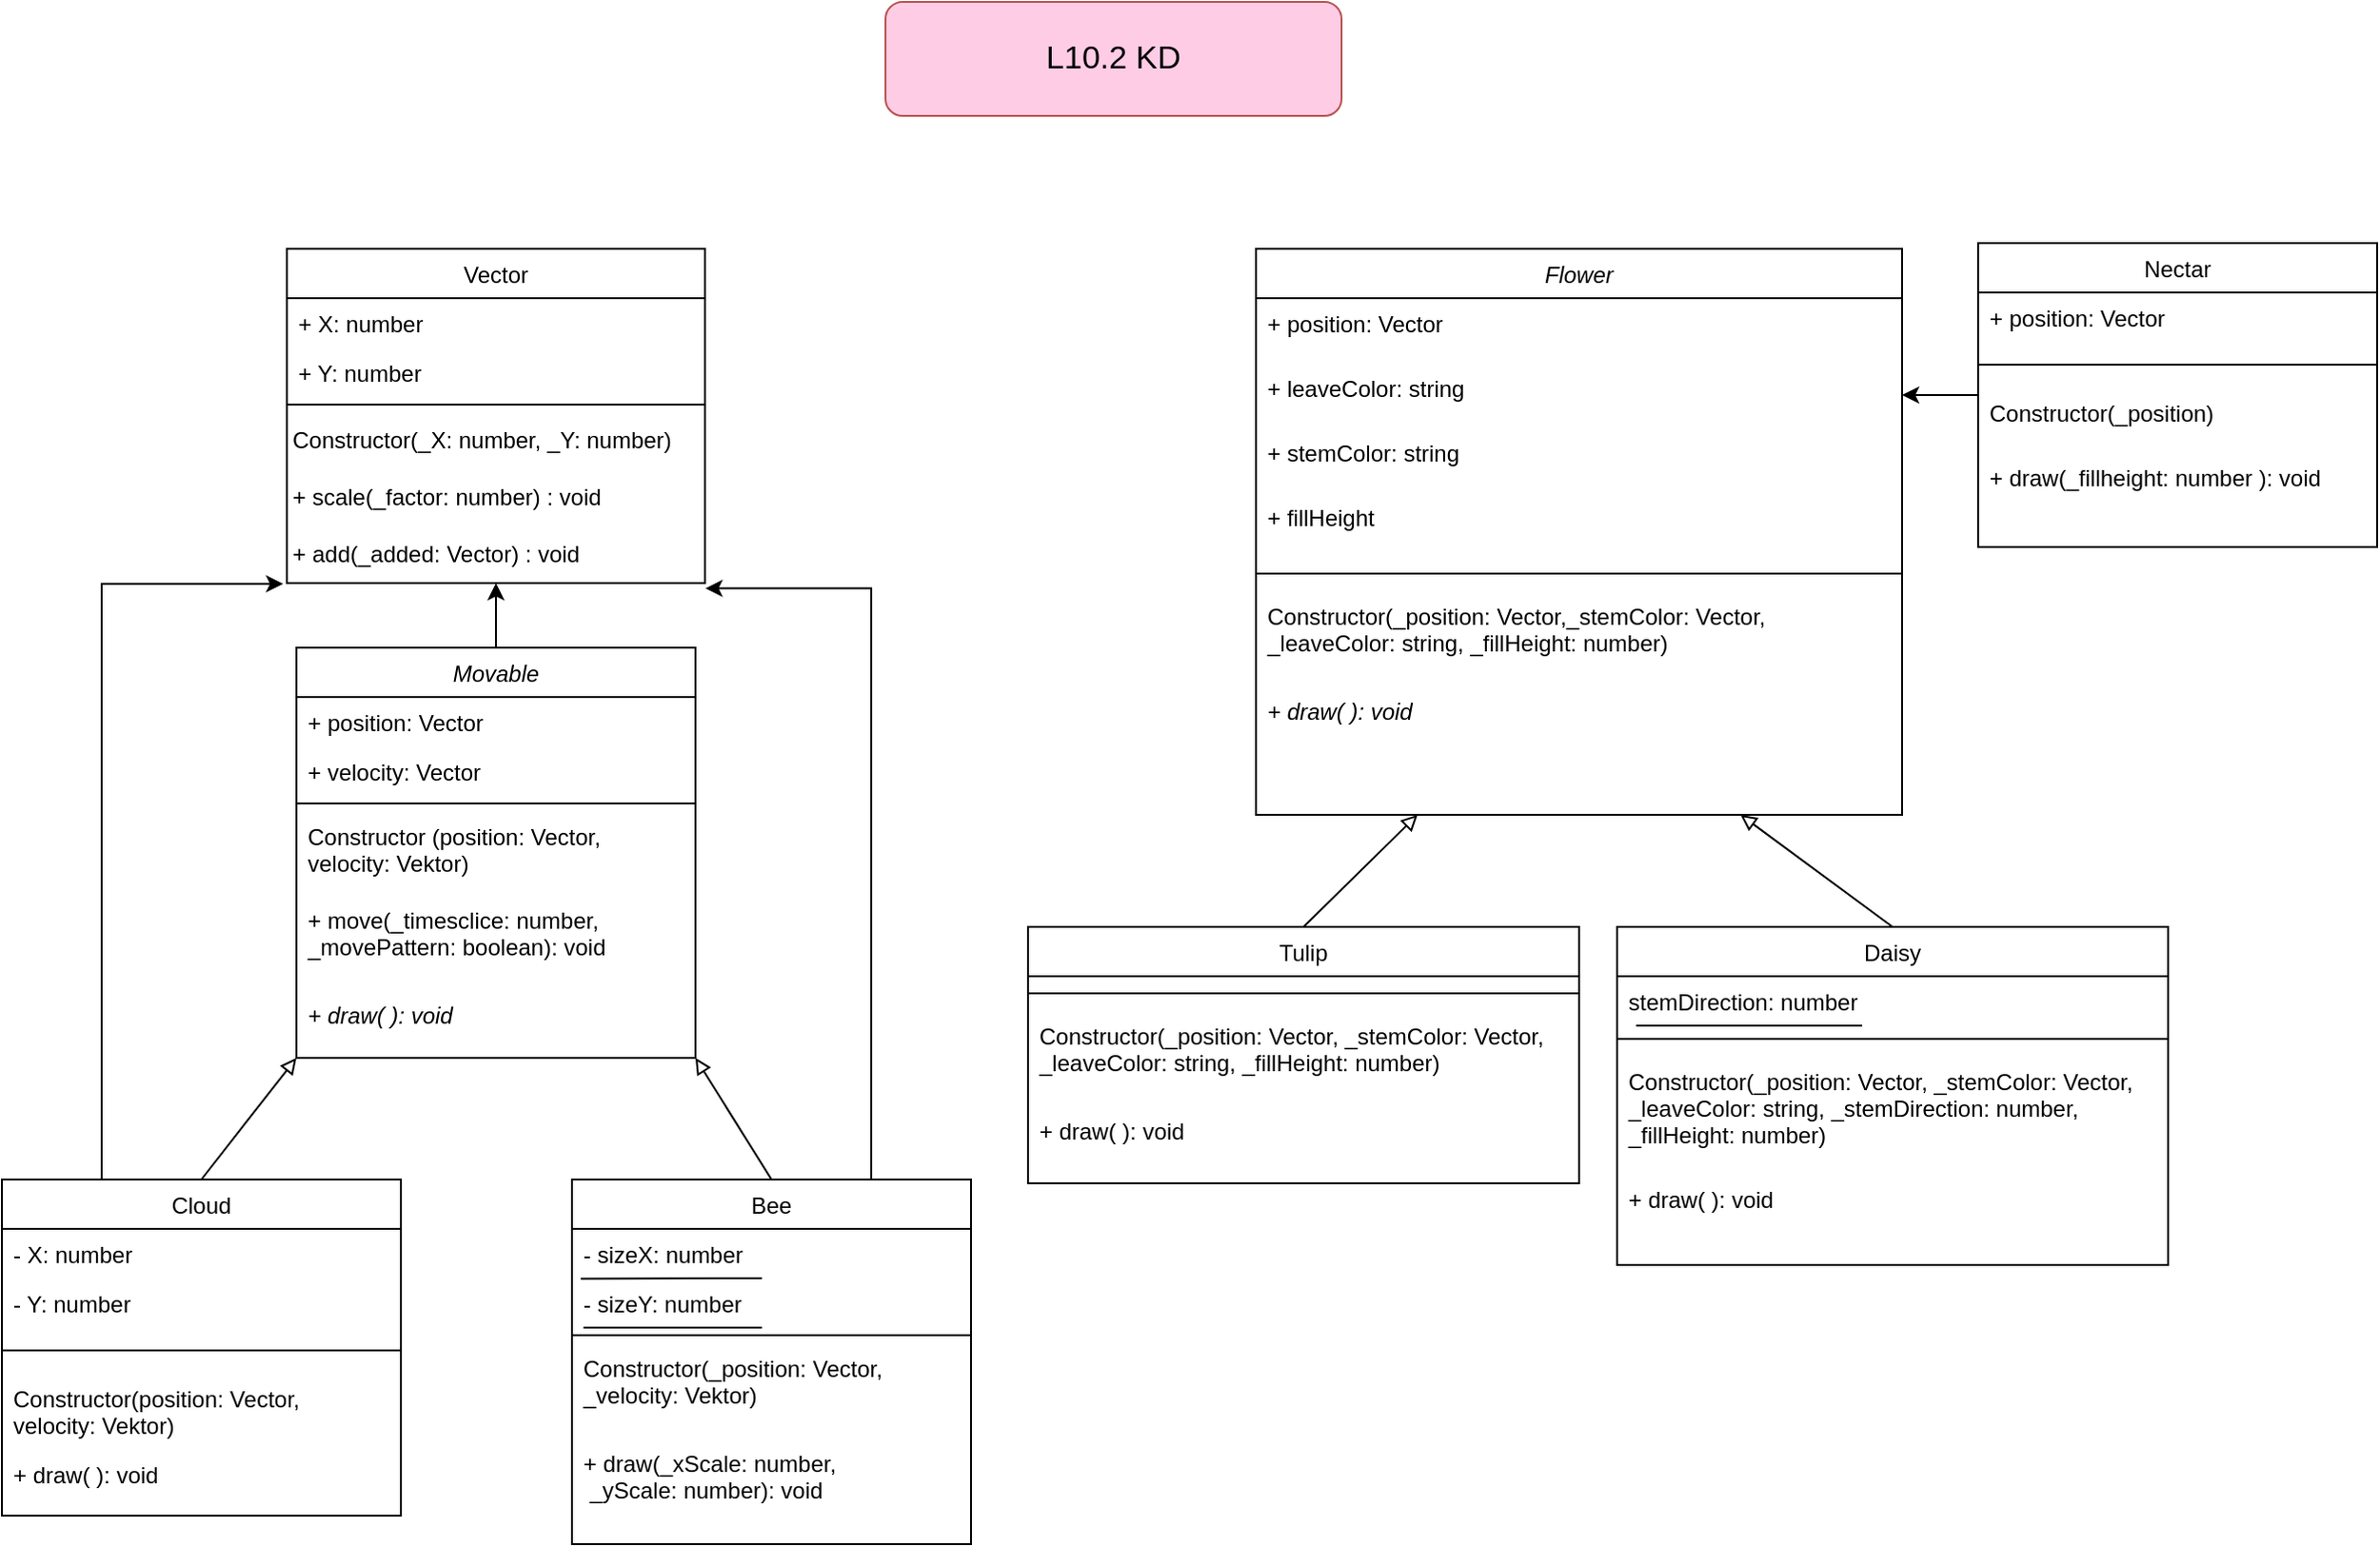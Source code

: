 <mxfile version="14.6.1" type="device"><diagram id="C5RBs43oDa-KdzZeNtuy" name="Page-1"><mxGraphModel dx="2375" dy="1133" grid="1" gridSize="10" guides="1" tooltips="1" connect="1" arrows="1" fold="1" page="1" pageScale="1" pageWidth="827" pageHeight="1169" math="0" shadow="0"><root><mxCell id="WIyWlLk6GJQsqaUBKTNV-0"/><mxCell id="WIyWlLk6GJQsqaUBKTNV-1" parent="WIyWlLk6GJQsqaUBKTNV-0"/><mxCell id="82ZWf88zscs30bhEAupt-25" style="edgeStyle=orthogonalEdgeStyle;rounded=0;orthogonalLoop=1;jettySize=auto;html=1;entryX=-0.009;entryY=1.014;entryDx=0;entryDy=0;entryPerimeter=0;exitX=0.25;exitY=0;exitDx=0;exitDy=0;" edge="1" parent="WIyWlLk6GJQsqaUBKTNV-1" source="zkfFHV4jXpPFQw0GAbJ--0" target="82ZWf88zscs30bhEAupt-9"><mxGeometry relative="1" as="geometry"><Array as="points"><mxPoint x="-407" y="336"/></Array></mxGeometry></mxCell><mxCell id="zkfFHV4jXpPFQw0GAbJ--0" value="Cloud" style="swimlane;fontStyle=0;align=center;verticalAlign=top;childLayout=stackLayout;horizontal=1;startSize=26;horizontalStack=0;resizeParent=1;resizeLast=0;collapsible=1;marginBottom=0;rounded=0;shadow=0;strokeWidth=1;" parent="WIyWlLk6GJQsqaUBKTNV-1" vertex="1"><mxGeometry x="-460" y="650" width="210" height="177" as="geometry"><mxRectangle x="230" y="140" width="160" height="26" as="alternateBounds"/></mxGeometry></mxCell><mxCell id="82ZWf88zscs30bhEAupt-5" value="- X: number" style="text;align=left;verticalAlign=top;spacingLeft=4;spacingRight=4;overflow=hidden;rotatable=0;points=[[0,0.5],[1,0.5]];portConstraint=eastwest;rounded=0;shadow=0;html=0;" vertex="1" parent="zkfFHV4jXpPFQw0GAbJ--0"><mxGeometry y="26" width="210" height="26" as="geometry"/></mxCell><mxCell id="82ZWf88zscs30bhEAupt-7" value="- Y: number" style="text;align=left;verticalAlign=top;spacingLeft=4;spacingRight=4;overflow=hidden;rotatable=0;points=[[0,0.5],[1,0.5]];portConstraint=eastwest;rounded=0;shadow=0;html=0;" vertex="1" parent="zkfFHV4jXpPFQw0GAbJ--0"><mxGeometry y="52" width="210" height="26" as="geometry"/></mxCell><mxCell id="zkfFHV4jXpPFQw0GAbJ--4" value="" style="line;html=1;strokeWidth=1;align=left;verticalAlign=middle;spacingTop=-1;spacingLeft=3;spacingRight=3;rotatable=0;labelPosition=right;points=[];portConstraint=eastwest;" parent="zkfFHV4jXpPFQw0GAbJ--0" vertex="1"><mxGeometry y="78" width="210" height="24" as="geometry"/></mxCell><mxCell id="zkfFHV4jXpPFQw0GAbJ--5" value="Constructor(position: Vector, &#xa;velocity: Vektor)" style="text;align=left;verticalAlign=top;spacingLeft=4;spacingRight=4;overflow=hidden;rotatable=0;points=[[0,0.5],[1,0.5]];portConstraint=eastwest;" parent="zkfFHV4jXpPFQw0GAbJ--0" vertex="1"><mxGeometry y="102" width="210" height="40" as="geometry"/></mxCell><mxCell id="sJE4SVL2ZLRwR9fsUWMU-2" value="+ draw( ): void" style="text;align=left;verticalAlign=top;spacingLeft=4;spacingRight=4;overflow=hidden;rotatable=0;points=[[0,0.5],[1,0.5]];portConstraint=eastwest;" parent="zkfFHV4jXpPFQw0GAbJ--0" vertex="1"><mxGeometry y="142" width="210" height="30" as="geometry"/></mxCell><mxCell id="82ZWf88zscs30bhEAupt-26" style="edgeStyle=orthogonalEdgeStyle;rounded=0;orthogonalLoop=1;jettySize=auto;html=1;entryX=1.001;entryY=1.092;entryDx=0;entryDy=0;entryPerimeter=0;exitX=0.75;exitY=0;exitDx=0;exitDy=0;" edge="1" parent="WIyWlLk6GJQsqaUBKTNV-1" source="sJE4SVL2ZLRwR9fsUWMU-4" target="82ZWf88zscs30bhEAupt-9"><mxGeometry relative="1" as="geometry"><Array as="points"><mxPoint x="-3" y="339"/></Array></mxGeometry></mxCell><mxCell id="sJE4SVL2ZLRwR9fsUWMU-4" value="Bee&#xa;" style="swimlane;fontStyle=0;align=center;verticalAlign=top;childLayout=stackLayout;horizontal=1;startSize=26;horizontalStack=0;resizeParent=1;resizeLast=0;collapsible=1;marginBottom=0;rounded=0;shadow=0;strokeWidth=1;" parent="WIyWlLk6GJQsqaUBKTNV-1" vertex="1"><mxGeometry x="-160" y="650" width="210" height="192" as="geometry"><mxRectangle x="230" y="140" width="160" height="26" as="alternateBounds"/></mxGeometry></mxCell><mxCell id="82ZWf88zscs30bhEAupt-1" value="- sizeX: number" style="text;align=left;verticalAlign=top;spacingLeft=4;spacingRight=4;overflow=hidden;rotatable=0;points=[[0,0.5],[1,0.5]];portConstraint=eastwest;rounded=0;shadow=0;html=0;" vertex="1" parent="sJE4SVL2ZLRwR9fsUWMU-4"><mxGeometry y="26" width="210" height="26" as="geometry"/></mxCell><mxCell id="82ZWf88zscs30bhEAupt-2" value="- sizeY: number" style="text;align=left;verticalAlign=top;spacingLeft=4;spacingRight=4;overflow=hidden;rotatable=0;points=[[0,0.5],[1,0.5]];portConstraint=eastwest;rounded=0;shadow=0;html=0;" vertex="1" parent="sJE4SVL2ZLRwR9fsUWMU-4"><mxGeometry y="52" width="210" height="26" as="geometry"/></mxCell><mxCell id="82ZWf88zscs30bhEAupt-12" value="" style="endArrow=none;html=1;" edge="1" parent="sJE4SVL2ZLRwR9fsUWMU-4"><mxGeometry width="50" height="50" relative="1" as="geometry"><mxPoint x="6" y="78" as="sourcePoint"/><mxPoint x="100" y="78" as="targetPoint"/></mxGeometry></mxCell><mxCell id="sJE4SVL2ZLRwR9fsUWMU-8" value="" style="line;html=1;strokeWidth=1;align=left;verticalAlign=middle;spacingTop=-1;spacingLeft=3;spacingRight=3;rotatable=0;labelPosition=right;points=[];portConstraint=eastwest;" parent="sJE4SVL2ZLRwR9fsUWMU-4" vertex="1"><mxGeometry y="78" width="210" height="8" as="geometry"/></mxCell><mxCell id="sJE4SVL2ZLRwR9fsUWMU-9" value="Constructor(_position: Vector, &#xa;_velocity: Vektor)" style="text;align=left;verticalAlign=top;spacingLeft=4;spacingRight=4;overflow=hidden;rotatable=0;points=[[0,0.5],[1,0.5]];portConstraint=eastwest;" parent="sJE4SVL2ZLRwR9fsUWMU-4" vertex="1"><mxGeometry y="86" width="210" height="50" as="geometry"/></mxCell><mxCell id="sJE4SVL2ZLRwR9fsUWMU-10" value="+ draw(_xScale: number,&#xa; _yScale: number): void" style="text;align=left;verticalAlign=top;spacingLeft=4;spacingRight=4;overflow=hidden;rotatable=0;points=[[0,0.5],[1,0.5]];portConstraint=eastwest;" parent="sJE4SVL2ZLRwR9fsUWMU-4" vertex="1"><mxGeometry y="136" width="210" height="52" as="geometry"/></mxCell><mxCell id="82ZWf88zscs30bhEAupt-11" value="" style="endArrow=none;html=1;exitX=0.022;exitY=0.008;exitDx=0;exitDy=0;exitPerimeter=0;" edge="1" parent="sJE4SVL2ZLRwR9fsUWMU-4" source="82ZWf88zscs30bhEAupt-2"><mxGeometry width="50" height="50" relative="1" as="geometry"><mxPoint x="9" y="52" as="sourcePoint"/><mxPoint x="100" y="52" as="targetPoint"/></mxGeometry></mxCell><mxCell id="zkfFHV4jXpPFQw0GAbJ--17" value="Vector" style="swimlane;fontStyle=0;align=center;verticalAlign=top;childLayout=stackLayout;horizontal=1;startSize=26;horizontalStack=0;resizeParent=1;resizeLast=0;collapsible=1;marginBottom=0;rounded=0;shadow=0;strokeWidth=1;" parent="WIyWlLk6GJQsqaUBKTNV-1" vertex="1"><mxGeometry x="-310" y="160" width="220" height="176" as="geometry"><mxRectangle x="550" y="140" width="160" height="26" as="alternateBounds"/></mxGeometry></mxCell><mxCell id="zkfFHV4jXpPFQw0GAbJ--18" value="+ X: number" style="text;align=left;verticalAlign=top;spacingLeft=4;spacingRight=4;overflow=hidden;rotatable=0;points=[[0,0.5],[1,0.5]];portConstraint=eastwest;" parent="zkfFHV4jXpPFQw0GAbJ--17" vertex="1"><mxGeometry y="26" width="220" height="26" as="geometry"/></mxCell><mxCell id="zkfFHV4jXpPFQw0GAbJ--19" value="+ Y: number" style="text;align=left;verticalAlign=top;spacingLeft=4;spacingRight=4;overflow=hidden;rotatable=0;points=[[0,0.5],[1,0.5]];portConstraint=eastwest;rounded=0;shadow=0;html=0;" parent="zkfFHV4jXpPFQw0GAbJ--17" vertex="1"><mxGeometry y="52" width="220" height="26" as="geometry"/></mxCell><mxCell id="zkfFHV4jXpPFQw0GAbJ--23" value="" style="line;html=1;strokeWidth=1;align=left;verticalAlign=middle;spacingTop=-1;spacingLeft=3;spacingRight=3;rotatable=0;labelPosition=right;points=[];portConstraint=eastwest;" parent="zkfFHV4jXpPFQw0GAbJ--17" vertex="1"><mxGeometry y="78" width="220" height="8" as="geometry"/></mxCell><mxCell id="sJE4SVL2ZLRwR9fsUWMU-0" value="Constructor(_X: number, _Y: number)" style="text;html=1;align=left;verticalAlign=middle;resizable=0;points=[];autosize=1;strokeColor=none;spacing=3;" parent="zkfFHV4jXpPFQw0GAbJ--17" vertex="1"><mxGeometry y="86" width="220" height="30" as="geometry"/></mxCell><mxCell id="82ZWf88zscs30bhEAupt-8" value="+ scale(_factor: number) : void" style="text;html=1;align=left;verticalAlign=middle;resizable=0;points=[];autosize=1;strokeColor=none;spacing=3;" vertex="1" parent="zkfFHV4jXpPFQw0GAbJ--17"><mxGeometry y="116" width="220" height="30" as="geometry"/></mxCell><mxCell id="82ZWf88zscs30bhEAupt-9" value="+ add(_added: Vector) : void" style="text;html=1;align=left;verticalAlign=middle;resizable=0;points=[];autosize=1;strokeColor=none;spacing=3;" vertex="1" parent="zkfFHV4jXpPFQw0GAbJ--17"><mxGeometry y="146" width="220" height="30" as="geometry"/></mxCell><mxCell id="82ZWf88zscs30bhEAupt-24" style="edgeStyle=orthogonalEdgeStyle;rounded=0;orthogonalLoop=1;jettySize=auto;html=1;" edge="1" parent="WIyWlLk6GJQsqaUBKTNV-1" source="TTW49AskZ3P88ptnSyhW-0" target="82ZWf88zscs30bhEAupt-9"><mxGeometry relative="1" as="geometry"/></mxCell><mxCell id="TTW49AskZ3P88ptnSyhW-0" value="Movable" style="swimlane;fontStyle=2;align=center;verticalAlign=top;childLayout=stackLayout;horizontal=1;startSize=26;horizontalStack=0;resizeParent=1;resizeLast=0;collapsible=1;marginBottom=0;rounded=0;shadow=0;strokeWidth=1;" parent="WIyWlLk6GJQsqaUBKTNV-1" vertex="1"><mxGeometry x="-305" y="370" width="210" height="216" as="geometry"><mxRectangle x="230" y="140" width="160" height="26" as="alternateBounds"/></mxGeometry></mxCell><mxCell id="TTW49AskZ3P88ptnSyhW-1" value="+ position: Vector" style="text;align=left;verticalAlign=top;spacingLeft=4;spacingRight=4;overflow=hidden;rotatable=0;points=[[0,0.5],[1,0.5]];portConstraint=eastwest;rounded=0;shadow=0;html=0;" parent="TTW49AskZ3P88ptnSyhW-0" vertex="1"><mxGeometry y="26" width="210" height="26" as="geometry"/></mxCell><mxCell id="TTW49AskZ3P88ptnSyhW-2" value="+ velocity: Vector" style="text;align=left;verticalAlign=top;spacingLeft=4;spacingRight=4;overflow=hidden;rotatable=0;points=[[0,0.5],[1,0.5]];portConstraint=eastwest;rounded=0;shadow=0;html=0;" parent="TTW49AskZ3P88ptnSyhW-0" vertex="1"><mxGeometry y="52" width="210" height="26" as="geometry"/></mxCell><mxCell id="TTW49AskZ3P88ptnSyhW-4" value="" style="line;html=1;strokeWidth=1;align=left;verticalAlign=middle;spacingTop=-1;spacingLeft=3;spacingRight=3;rotatable=0;labelPosition=right;points=[];portConstraint=eastwest;" parent="TTW49AskZ3P88ptnSyhW-0" vertex="1"><mxGeometry y="78" width="210" height="8" as="geometry"/></mxCell><mxCell id="TTW49AskZ3P88ptnSyhW-5" value="Constructor (position: Vector, &#xa;velocity: Vektor)" style="text;align=left;verticalAlign=top;spacingLeft=4;spacingRight=4;overflow=hidden;rotatable=0;points=[[0,0.5],[1,0.5]];portConstraint=eastwest;" parent="TTW49AskZ3P88ptnSyhW-0" vertex="1"><mxGeometry y="86" width="210" height="44" as="geometry"/></mxCell><mxCell id="TTW49AskZ3P88ptnSyhW-7" value="+ move(_timesclice: number, &#xa;_movePattern: boolean): void" style="text;align=left;verticalAlign=top;spacingLeft=4;spacingRight=4;overflow=hidden;rotatable=0;points=[[0,0.5],[1,0.5]];portConstraint=eastwest;" parent="TTW49AskZ3P88ptnSyhW-0" vertex="1"><mxGeometry y="130" width="210" height="50" as="geometry"/></mxCell><mxCell id="TTW49AskZ3P88ptnSyhW-8" value="+ draw( ): void" style="text;align=left;verticalAlign=top;spacingLeft=4;spacingRight=4;overflow=hidden;rotatable=0;points=[[0,0.5],[1,0.5]];portConstraint=eastwest;fontStyle=2" parent="TTW49AskZ3P88ptnSyhW-0" vertex="1"><mxGeometry y="180" width="210" height="30" as="geometry"/></mxCell><mxCell id="TTW49AskZ3P88ptnSyhW-11" value="" style="endArrow=none;html=1;startArrow=block;startFill=0;entryX=0.5;entryY=0;entryDx=0;entryDy=0;exitX=0;exitY=1;exitDx=0;exitDy=0;" parent="WIyWlLk6GJQsqaUBKTNV-1" source="TTW49AskZ3P88ptnSyhW-0" edge="1" target="zkfFHV4jXpPFQw0GAbJ--0"><mxGeometry width="50" height="50" relative="1" as="geometry"><mxPoint x="-95" y="478" as="sourcePoint"/><mxPoint y="417" as="targetPoint"/></mxGeometry></mxCell><mxCell id="TTW49AskZ3P88ptnSyhW-12" value="&lt;font style=&quot;font-size: 17px&quot;&gt;L10.2 KD&lt;/font&gt;" style="rounded=1;whiteSpace=wrap;html=1;strokeColor=#b85450;fillColor=#FFCCE6;" parent="WIyWlLk6GJQsqaUBKTNV-1" vertex="1"><mxGeometry x="5" y="30" width="240" height="60" as="geometry"/></mxCell><mxCell id="TTW49AskZ3P88ptnSyhW-30" value="Flower" style="swimlane;fontStyle=2;align=center;verticalAlign=top;childLayout=stackLayout;horizontal=1;startSize=26;horizontalStack=0;resizeParent=1;resizeLast=0;collapsible=1;marginBottom=0;rounded=0;shadow=0;strokeWidth=1;" parent="WIyWlLk6GJQsqaUBKTNV-1" vertex="1"><mxGeometry x="200" y="160" width="340" height="298" as="geometry"><mxRectangle x="230" y="140" width="160" height="26" as="alternateBounds"/></mxGeometry></mxCell><mxCell id="TTW49AskZ3P88ptnSyhW-31" value="+ position: Vector" style="text;align=left;verticalAlign=top;spacingLeft=4;spacingRight=4;overflow=hidden;rotatable=0;points=[[0,0.5],[1,0.5]];portConstraint=eastwest;rounded=0;shadow=0;html=0;" parent="TTW49AskZ3P88ptnSyhW-30" vertex="1"><mxGeometry y="26" width="340" height="34" as="geometry"/></mxCell><mxCell id="TTW49AskZ3P88ptnSyhW-32" value="+ leaveColor: string" style="text;align=left;verticalAlign=top;spacingLeft=4;spacingRight=4;overflow=hidden;rotatable=0;points=[[0,0.5],[1,0.5]];portConstraint=eastwest;rounded=0;shadow=0;html=0;" parent="TTW49AskZ3P88ptnSyhW-30" vertex="1"><mxGeometry y="60" width="340" height="34" as="geometry"/></mxCell><mxCell id="TTW49AskZ3P88ptnSyhW-33" value="+ stemColor: string" style="text;align=left;verticalAlign=top;spacingLeft=4;spacingRight=4;overflow=hidden;rotatable=0;points=[[0,0.5],[1,0.5]];portConstraint=eastwest;rounded=0;shadow=0;html=0;" parent="TTW49AskZ3P88ptnSyhW-30" vertex="1"><mxGeometry y="94" width="340" height="34" as="geometry"/></mxCell><mxCell id="82ZWf88zscs30bhEAupt-28" value="+ fillHeight" style="text;align=left;verticalAlign=top;spacingLeft=4;spacingRight=4;overflow=hidden;rotatable=0;points=[[0,0.5],[1,0.5]];portConstraint=eastwest;rounded=0;shadow=0;html=0;" vertex="1" parent="TTW49AskZ3P88ptnSyhW-30"><mxGeometry y="128" width="340" height="34" as="geometry"/></mxCell><mxCell id="TTW49AskZ3P88ptnSyhW-35" value="" style="line;html=1;strokeWidth=1;align=left;verticalAlign=middle;spacingTop=-1;spacingLeft=3;spacingRight=3;rotatable=0;labelPosition=right;points=[];portConstraint=eastwest;" parent="TTW49AskZ3P88ptnSyhW-30" vertex="1"><mxGeometry y="162" width="340" height="18" as="geometry"/></mxCell><mxCell id="TTW49AskZ3P88ptnSyhW-37" value="Constructor(_position: Vector,_stemColor: Vector, &#xa;_leaveColor: string, _fillHeight: number)" style="text;align=left;verticalAlign=top;spacingLeft=4;spacingRight=4;overflow=hidden;rotatable=0;points=[[0,0.5],[1,0.5]];portConstraint=eastwest;" parent="TTW49AskZ3P88ptnSyhW-30" vertex="1"><mxGeometry y="180" width="340" height="50" as="geometry"/></mxCell><mxCell id="TTW49AskZ3P88ptnSyhW-38" value="+ draw( ): void" style="text;align=left;verticalAlign=top;spacingLeft=4;spacingRight=4;overflow=hidden;rotatable=0;points=[[0,0.5],[1,0.5]];portConstraint=eastwest;fontStyle=2" parent="TTW49AskZ3P88ptnSyhW-30" vertex="1"><mxGeometry y="230" width="340" height="34" as="geometry"/></mxCell><mxCell id="82ZWf88zscs30bhEAupt-45" style="edgeStyle=orthogonalEdgeStyle;rounded=0;orthogonalLoop=1;jettySize=auto;html=1;" edge="1" parent="WIyWlLk6GJQsqaUBKTNV-1" source="82ZWf88zscs30bhEAupt-13" target="TTW49AskZ3P88ptnSyhW-32"><mxGeometry relative="1" as="geometry"/></mxCell><mxCell id="82ZWf88zscs30bhEAupt-13" value="Nectar" style="swimlane;fontStyle=0;align=center;verticalAlign=top;childLayout=stackLayout;horizontal=1;startSize=26;horizontalStack=0;resizeParent=1;resizeLast=0;collapsible=1;marginBottom=0;rounded=0;shadow=0;strokeWidth=1;" vertex="1" parent="WIyWlLk6GJQsqaUBKTNV-1"><mxGeometry x="580" y="157" width="210" height="160" as="geometry"><mxRectangle x="230" y="140" width="160" height="26" as="alternateBounds"/></mxGeometry></mxCell><mxCell id="82ZWf88zscs30bhEAupt-14" value="+ position: Vector" style="text;align=left;verticalAlign=top;spacingLeft=4;spacingRight=4;overflow=hidden;rotatable=0;points=[[0,0.5],[1,0.5]];portConstraint=eastwest;rounded=0;shadow=0;html=0;" vertex="1" parent="82ZWf88zscs30bhEAupt-13"><mxGeometry y="26" width="210" height="26" as="geometry"/></mxCell><mxCell id="82ZWf88zscs30bhEAupt-16" value="" style="line;html=1;strokeWidth=1;align=left;verticalAlign=middle;spacingTop=-1;spacingLeft=3;spacingRight=3;rotatable=0;labelPosition=right;points=[];portConstraint=eastwest;" vertex="1" parent="82ZWf88zscs30bhEAupt-13"><mxGeometry y="52" width="210" height="24" as="geometry"/></mxCell><mxCell id="82ZWf88zscs30bhEAupt-17" value="Constructor(_position)" style="text;align=left;verticalAlign=top;spacingLeft=4;spacingRight=4;overflow=hidden;rotatable=0;points=[[0,0.5],[1,0.5]];portConstraint=eastwest;" vertex="1" parent="82ZWf88zscs30bhEAupt-13"><mxGeometry y="76" width="210" height="34" as="geometry"/></mxCell><mxCell id="82ZWf88zscs30bhEAupt-18" value="+ draw(_fillheight: number ): void" style="text;align=left;verticalAlign=top;spacingLeft=4;spacingRight=4;overflow=hidden;rotatable=0;points=[[0,0.5],[1,0.5]];portConstraint=eastwest;" vertex="1" parent="82ZWf88zscs30bhEAupt-13"><mxGeometry y="110" width="210" height="30" as="geometry"/></mxCell><mxCell id="82ZWf88zscs30bhEAupt-23" value="" style="endArrow=none;html=1;startArrow=block;startFill=0;entryX=0.5;entryY=0;entryDx=0;entryDy=0;exitX=1;exitY=1;exitDx=0;exitDy=0;" edge="1" parent="WIyWlLk6GJQsqaUBKTNV-1" source="TTW49AskZ3P88ptnSyhW-0" target="sJE4SVL2ZLRwR9fsUWMU-4"><mxGeometry width="50" height="50" relative="1" as="geometry"><mxPoint x="-295" y="596" as="sourcePoint"/><mxPoint x="-345" y="660" as="targetPoint"/></mxGeometry></mxCell><mxCell id="82ZWf88zscs30bhEAupt-29" value="Tulip" style="swimlane;fontStyle=0;align=center;verticalAlign=top;childLayout=stackLayout;horizontal=1;startSize=26;horizontalStack=0;resizeParent=1;resizeLast=0;collapsible=1;marginBottom=0;rounded=0;shadow=0;strokeWidth=1;" vertex="1" parent="WIyWlLk6GJQsqaUBKTNV-1"><mxGeometry x="80" y="517" width="290" height="135" as="geometry"><mxRectangle x="230" y="140" width="160" height="26" as="alternateBounds"/></mxGeometry></mxCell><mxCell id="82ZWf88zscs30bhEAupt-34" value="" style="line;html=1;strokeWidth=1;align=left;verticalAlign=middle;spacingTop=-1;spacingLeft=3;spacingRight=3;rotatable=0;labelPosition=right;points=[];portConstraint=eastwest;" vertex="1" parent="82ZWf88zscs30bhEAupt-29"><mxGeometry y="26" width="290" height="18" as="geometry"/></mxCell><mxCell id="82ZWf88zscs30bhEAupt-35" value="Constructor(_position: Vector, _stemColor: Vector, &#xa;_leaveColor: string, _fillHeight: number)" style="text;align=left;verticalAlign=top;spacingLeft=4;spacingRight=4;overflow=hidden;rotatable=0;points=[[0,0.5],[1,0.5]];portConstraint=eastwest;" vertex="1" parent="82ZWf88zscs30bhEAupt-29"><mxGeometry y="44" width="290" height="50" as="geometry"/></mxCell><mxCell id="82ZWf88zscs30bhEAupt-36" value="+ draw( ): void" style="text;align=left;verticalAlign=top;spacingLeft=4;spacingRight=4;overflow=hidden;rotatable=0;points=[[0,0.5],[1,0.5]];portConstraint=eastwest;" vertex="1" parent="82ZWf88zscs30bhEAupt-29"><mxGeometry y="94" width="290" height="34" as="geometry"/></mxCell><mxCell id="82ZWf88zscs30bhEAupt-37" value="Daisy" style="swimlane;fontStyle=0;align=center;verticalAlign=top;childLayout=stackLayout;horizontal=1;startSize=26;horizontalStack=0;resizeParent=1;resizeLast=0;collapsible=1;marginBottom=0;rounded=0;shadow=0;strokeWidth=1;" vertex="1" parent="WIyWlLk6GJQsqaUBKTNV-1"><mxGeometry x="390" y="517" width="290" height="178" as="geometry"><mxRectangle x="230" y="140" width="160" height="26" as="alternateBounds"/></mxGeometry></mxCell><mxCell id="82ZWf88zscs30bhEAupt-41" value="stemDirection: number" style="text;align=left;verticalAlign=top;spacingLeft=4;spacingRight=4;overflow=hidden;rotatable=0;points=[[0,0.5],[1,0.5]];portConstraint=eastwest;" vertex="1" parent="82ZWf88zscs30bhEAupt-37"><mxGeometry y="26" width="290" height="24" as="geometry"/></mxCell><mxCell id="82ZWf88zscs30bhEAupt-38" value="" style="line;html=1;strokeWidth=1;align=left;verticalAlign=middle;spacingTop=-1;spacingLeft=3;spacingRight=3;rotatable=0;labelPosition=right;points=[];portConstraint=eastwest;" vertex="1" parent="82ZWf88zscs30bhEAupt-37"><mxGeometry y="50" width="290" height="18" as="geometry"/></mxCell><mxCell id="82ZWf88zscs30bhEAupt-39" value="Constructor(_position: Vector, _stemColor: Vector, &#xa;_leaveColor: string, _stemDirection: number,&#xa;_fillHeight: number)" style="text;align=left;verticalAlign=top;spacingLeft=4;spacingRight=4;overflow=hidden;rotatable=0;points=[[0,0.5],[1,0.5]];portConstraint=eastwest;" vertex="1" parent="82ZWf88zscs30bhEAupt-37"><mxGeometry y="68" width="290" height="62" as="geometry"/></mxCell><mxCell id="82ZWf88zscs30bhEAupt-40" value="+ draw( ): void" style="text;align=left;verticalAlign=top;spacingLeft=4;spacingRight=4;overflow=hidden;rotatable=0;points=[[0,0.5],[1,0.5]];portConstraint=eastwest;" vertex="1" parent="82ZWf88zscs30bhEAupt-37"><mxGeometry y="130" width="290" height="34" as="geometry"/></mxCell><mxCell id="82ZWf88zscs30bhEAupt-46" value="" style="endArrow=none;html=1;" edge="1" parent="82ZWf88zscs30bhEAupt-37"><mxGeometry width="50" height="50" relative="1" as="geometry"><mxPoint x="10" y="52" as="sourcePoint"/><mxPoint x="129" y="52" as="targetPoint"/></mxGeometry></mxCell><mxCell id="82ZWf88zscs30bhEAupt-42" value="" style="endArrow=none;html=1;startArrow=block;startFill=0;entryX=0.5;entryY=0;entryDx=0;entryDy=0;exitX=0.25;exitY=1;exitDx=0;exitDy=0;" edge="1" parent="WIyWlLk6GJQsqaUBKTNV-1" source="TTW49AskZ3P88ptnSyhW-30" target="82ZWf88zscs30bhEAupt-29"><mxGeometry width="50" height="50" relative="1" as="geometry"><mxPoint x="-105.0" y="596" as="sourcePoint"/><mxPoint x="-65.0" y="660" as="targetPoint"/></mxGeometry></mxCell><mxCell id="82ZWf88zscs30bhEAupt-43" value="" style="endArrow=none;html=1;startArrow=block;startFill=0;entryX=0.5;entryY=0;entryDx=0;entryDy=0;exitX=0.75;exitY=1;exitDx=0;exitDy=0;" edge="1" parent="WIyWlLk6GJQsqaUBKTNV-1" source="TTW49AskZ3P88ptnSyhW-30" target="82ZWf88zscs30bhEAupt-37"><mxGeometry width="50" height="50" relative="1" as="geometry"><mxPoint x="295" y="468.0" as="sourcePoint"/><mxPoint x="255" y="527" as="targetPoint"/></mxGeometry></mxCell></root></mxGraphModel></diagram></mxfile>